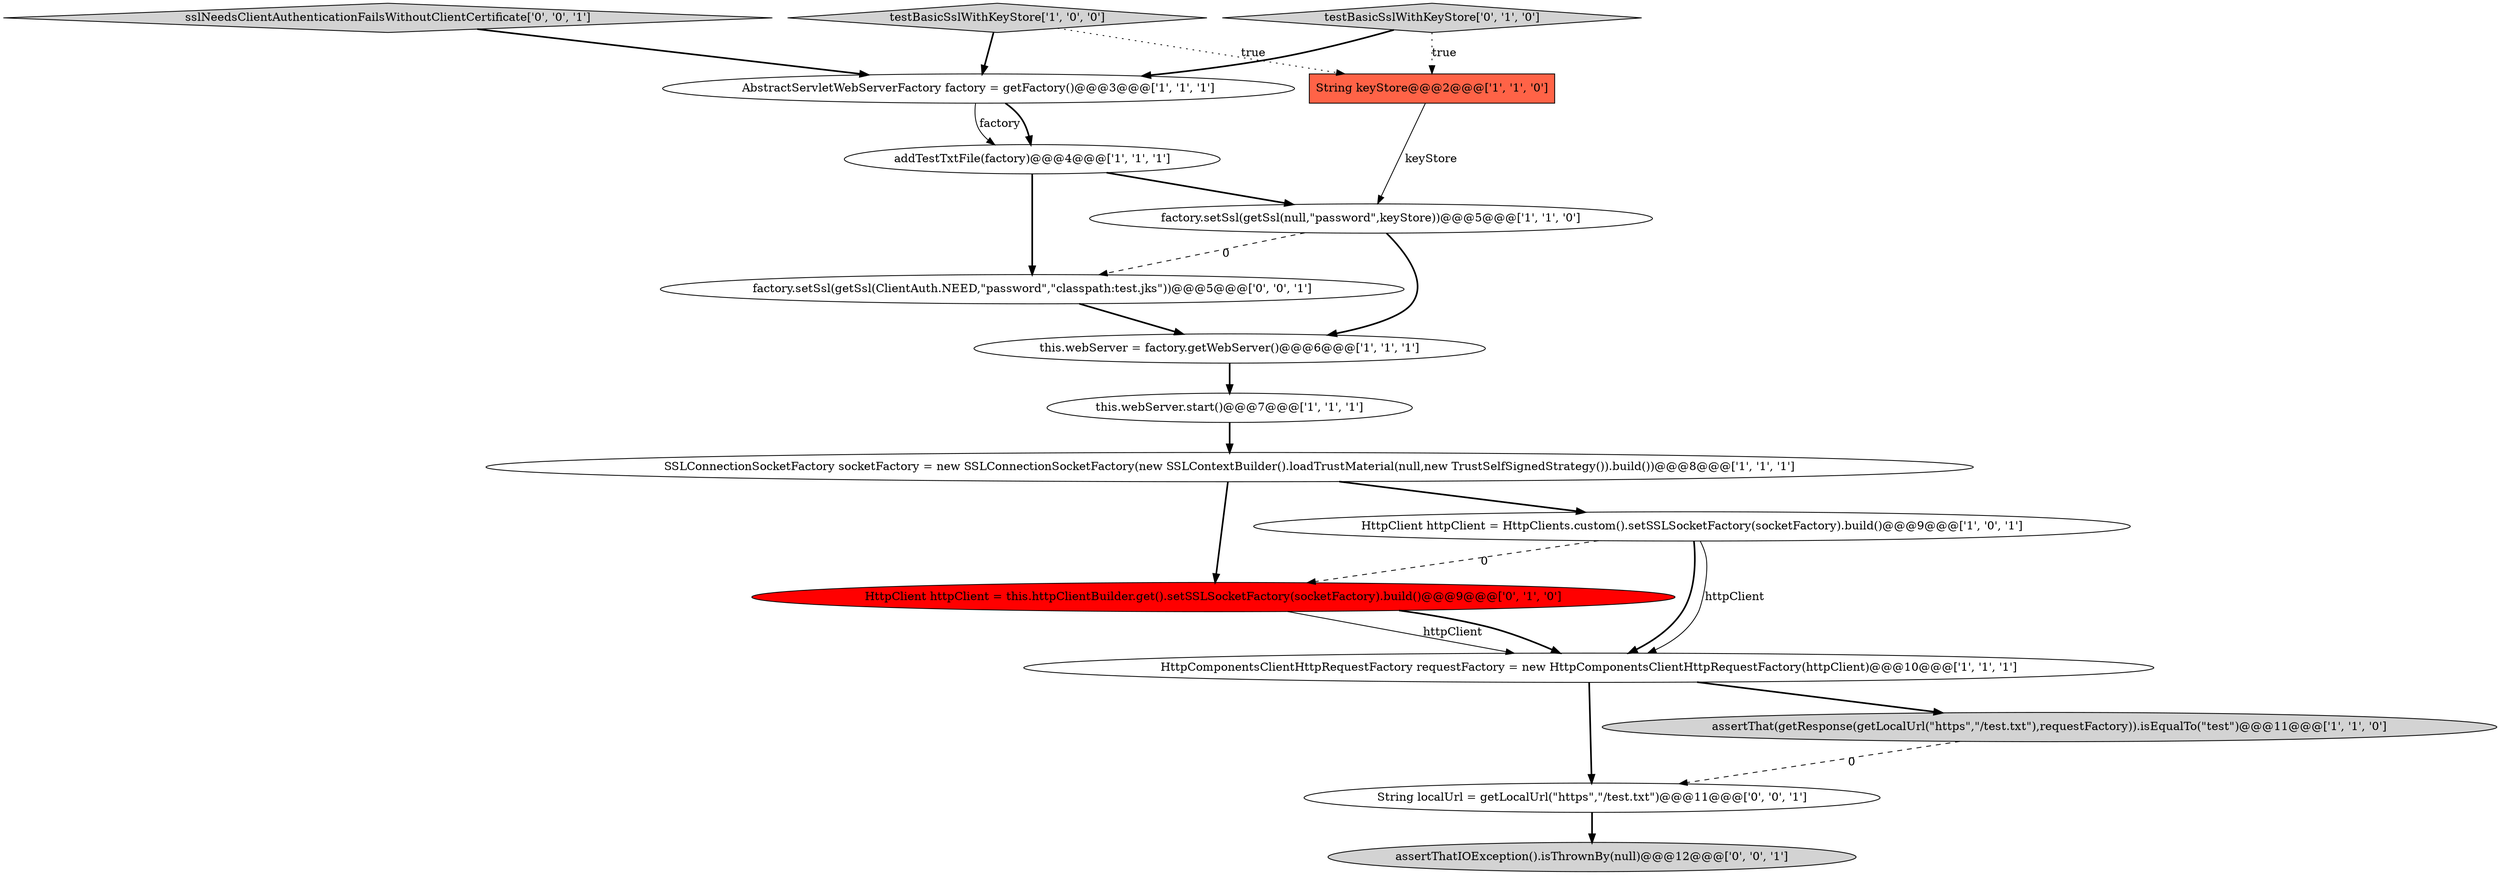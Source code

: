 digraph {
0 [style = filled, label = "this.webServer.start()@@@7@@@['1', '1', '1']", fillcolor = white, shape = ellipse image = "AAA0AAABBB1BBB"];
9 [style = filled, label = "addTestTxtFile(factory)@@@4@@@['1', '1', '1']", fillcolor = white, shape = ellipse image = "AAA0AAABBB1BBB"];
13 [style = filled, label = "factory.setSsl(getSsl(ClientAuth.NEED,\"password\",\"classpath:test.jks\"))@@@5@@@['0', '0', '1']", fillcolor = white, shape = ellipse image = "AAA0AAABBB3BBB"];
15 [style = filled, label = "assertThatIOException().isThrownBy(null)@@@12@@@['0', '0', '1']", fillcolor = lightgray, shape = ellipse image = "AAA0AAABBB3BBB"];
12 [style = filled, label = "HttpClient httpClient = this.httpClientBuilder.get().setSSLSocketFactory(socketFactory).build()@@@9@@@['0', '1', '0']", fillcolor = red, shape = ellipse image = "AAA1AAABBB2BBB"];
6 [style = filled, label = "HttpComponentsClientHttpRequestFactory requestFactory = new HttpComponentsClientHttpRequestFactory(httpClient)@@@10@@@['1', '1', '1']", fillcolor = white, shape = ellipse image = "AAA0AAABBB1BBB"];
5 [style = filled, label = "testBasicSslWithKeyStore['1', '0', '0']", fillcolor = lightgray, shape = diamond image = "AAA0AAABBB1BBB"];
2 [style = filled, label = "this.webServer = factory.getWebServer()@@@6@@@['1', '1', '1']", fillcolor = white, shape = ellipse image = "AAA0AAABBB1BBB"];
10 [style = filled, label = "SSLConnectionSocketFactory socketFactory = new SSLConnectionSocketFactory(new SSLContextBuilder().loadTrustMaterial(null,new TrustSelfSignedStrategy()).build())@@@8@@@['1', '1', '1']", fillcolor = white, shape = ellipse image = "AAA0AAABBB1BBB"];
7 [style = filled, label = "assertThat(getResponse(getLocalUrl(\"https\",\"/test.txt\"),requestFactory)).isEqualTo(\"test\")@@@11@@@['1', '1', '0']", fillcolor = lightgray, shape = ellipse image = "AAA0AAABBB1BBB"];
16 [style = filled, label = "sslNeedsClientAuthenticationFailsWithoutClientCertificate['0', '0', '1']", fillcolor = lightgray, shape = diamond image = "AAA0AAABBB3BBB"];
11 [style = filled, label = "testBasicSslWithKeyStore['0', '1', '0']", fillcolor = lightgray, shape = diamond image = "AAA0AAABBB2BBB"];
4 [style = filled, label = "HttpClient httpClient = HttpClients.custom().setSSLSocketFactory(socketFactory).build()@@@9@@@['1', '0', '1']", fillcolor = white, shape = ellipse image = "AAA0AAABBB1BBB"];
8 [style = filled, label = "String keyStore@@@2@@@['1', '1', '0']", fillcolor = tomato, shape = box image = "AAA0AAABBB1BBB"];
3 [style = filled, label = "factory.setSsl(getSsl(null,\"password\",keyStore))@@@5@@@['1', '1', '0']", fillcolor = white, shape = ellipse image = "AAA0AAABBB1BBB"];
1 [style = filled, label = "AbstractServletWebServerFactory factory = getFactory()@@@3@@@['1', '1', '1']", fillcolor = white, shape = ellipse image = "AAA0AAABBB1BBB"];
14 [style = filled, label = "String localUrl = getLocalUrl(\"https\",\"/test.txt\")@@@11@@@['0', '0', '1']", fillcolor = white, shape = ellipse image = "AAA0AAABBB3BBB"];
1->9 [style = solid, label="factory"];
4->6 [style = bold, label=""];
11->1 [style = bold, label=""];
7->14 [style = dashed, label="0"];
12->6 [style = solid, label="httpClient"];
3->13 [style = dashed, label="0"];
12->6 [style = bold, label=""];
1->9 [style = bold, label=""];
4->12 [style = dashed, label="0"];
6->14 [style = bold, label=""];
5->1 [style = bold, label=""];
0->10 [style = bold, label=""];
4->6 [style = solid, label="httpClient"];
2->0 [style = bold, label=""];
3->2 [style = bold, label=""];
16->1 [style = bold, label=""];
10->12 [style = bold, label=""];
10->4 [style = bold, label=""];
9->13 [style = bold, label=""];
9->3 [style = bold, label=""];
11->8 [style = dotted, label="true"];
14->15 [style = bold, label=""];
8->3 [style = solid, label="keyStore"];
5->8 [style = dotted, label="true"];
6->7 [style = bold, label=""];
13->2 [style = bold, label=""];
}
